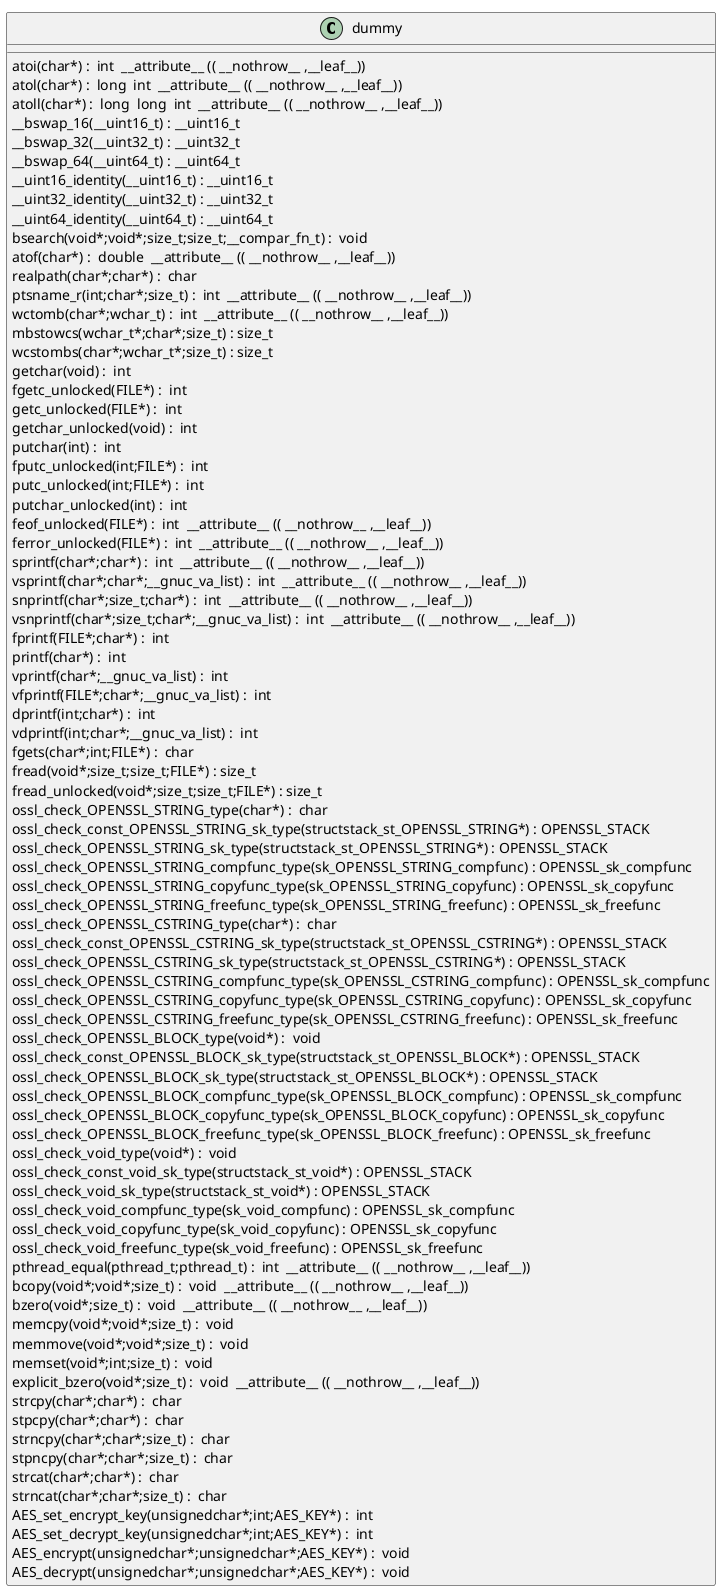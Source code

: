 @startuml
!pragma layout smetana
class dummy {
atoi(char*) :  int  __attribute__ (( __nothrow__ ,__leaf__)) [[[./../../.././qc/crypto/aes/aes_core.c.html#195]]]
atol(char*) :  long  int  __attribute__ (( __nothrow__ ,__leaf__)) [[[./../../.././qc/crypto/aes/aes_core.c.html#200]]]
atoll(char*) :  long  long  int  __attribute__ (( __nothrow__ ,__leaf__)) [[[./../../.././qc/crypto/aes/aes_core.c.html#207]]]
__bswap_16(__uint16_t) : __uint16_t [[[./../../.././qc/crypto/aes/aes_core.c.html#507]]]
__bswap_32(__uint32_t) : __uint32_t [[[./../../.././qc/crypto/aes/aes_core.c.html#522]]]
__bswap_64(__uint64_t) : __uint64_t [[[./../../.././qc/crypto/aes/aes_core.c.html#532]]]
__uint16_identity(__uint16_t) : __uint16_t [[[./../../.././qc/crypto/aes/aes_core.c.html#544]]]
__uint32_identity(__uint32_t) : __uint32_t [[[./../../.././qc/crypto/aes/aes_core.c.html#550]]]
__uint64_identity(__uint64_t) : __uint64_t [[[./../../.././qc/crypto/aes/aes_core.c.html#556]]]
bsearch(void*;void*;size_t;size_t;__compar_fn_t) :  void  [[[./../../.././qc/crypto/aes/aes_core.c.html#1224]]]
atof(char*) :  double  __attribute__ (( __nothrow__ ,__leaf__)) [[[./../../.././qc/crypto/aes/aes_core.c.html#1]]]
realpath(char*;char*) :  char  [[[./../../.././qc/crypto/aes/aes_core.c.html#1]]]
ptsname_r(int;char*;size_t) :  int  __attribute__ (( __nothrow__ ,__leaf__)) [[[./../../.././qc/crypto/aes/aes_core.c.html#1]]]
wctomb(char*;wchar_t) :  int  __attribute__ (( __nothrow__ ,__leaf__)) [[[./../../.././qc/crypto/aes/aes_core.c.html#1]]]
mbstowcs(wchar_t*;char*;size_t) : size_t [[[./../../.././qc/crypto/aes/aes_core.c.html#1]]]
wcstombs(char*;wchar_t*;size_t) : size_t [[[./../../.././qc/crypto/aes/aes_core.c.html#1]]]
getchar(void) :  int  [[[./../../.././qc/crypto/aes/aes_core.c.html#1]]]
fgetc_unlocked(FILE*) :  int  [[[./../../.././qc/crypto/aes/aes_core.c.html#1]]]
getc_unlocked(FILE*) :  int  [[[./../../.././qc/crypto/aes/aes_core.c.html#1]]]
getchar_unlocked(void) :  int  [[[./../../.././qc/crypto/aes/aes_core.c.html#1]]]
putchar(int) :  int  [[[./../../.././qc/crypto/aes/aes_core.c.html#1]]]
fputc_unlocked(int;FILE*) :  int  [[[./../../.././qc/crypto/aes/aes_core.c.html#1]]]
putc_unlocked(int;FILE*) :  int  [[[./../../.././qc/crypto/aes/aes_core.c.html#1]]]
putchar_unlocked(int) :  int  [[[./../../.././qc/crypto/aes/aes_core.c.html#1]]]
feof_unlocked(FILE*) :  int  __attribute__ (( __nothrow__ ,__leaf__)) [[[./../../.././qc/crypto/aes/aes_core.c.html#1]]]
ferror_unlocked(FILE*) :  int  __attribute__ (( __nothrow__ ,__leaf__)) [[[./../../.././qc/crypto/aes/aes_core.c.html#1]]]
sprintf(char*;char*) :  int  __attribute__ (( __nothrow__ ,__leaf__)) [[[./../../.././qc/crypto/aes/aes_core.c.html#1]]]
vsprintf(char*;char*;__gnuc_va_list) :  int  __attribute__ (( __nothrow__ ,__leaf__)) [[[./../../.././qc/crypto/aes/aes_core.c.html#1]]]
snprintf(char*;size_t;char*) :  int  __attribute__ (( __nothrow__ ,__leaf__)) [[[./../../.././qc/crypto/aes/aes_core.c.html#1]]]
vsnprintf(char*;size_t;char*;__gnuc_va_list) :  int  __attribute__ (( __nothrow__ ,__leaf__)) [[[./../../.././qc/crypto/aes/aes_core.c.html#1]]]
fprintf(FILE*;char*) :  int  [[[./../../.././qc/crypto/aes/aes_core.c.html#1]]]
printf(char*) :  int  [[[./../../.././qc/crypto/aes/aes_core.c.html#1]]]
vprintf(char*;__gnuc_va_list) :  int  [[[./../../.././qc/crypto/aes/aes_core.c.html#1]]]
vfprintf(FILE*;char*;__gnuc_va_list) :  int  [[[./../../.././qc/crypto/aes/aes_core.c.html#1]]]
dprintf(int;char*) :  int  [[[./../../.././qc/crypto/aes/aes_core.c.html#1]]]
vdprintf(int;char*;__gnuc_va_list) :  int  [[[./../../.././qc/crypto/aes/aes_core.c.html#1]]]
fgets(char*;int;FILE*) :  char  [[[./../../.././qc/crypto/aes/aes_core.c.html#1]]]
fread(void*;size_t;size_t;FILE*) : size_t [[[./../../.././qc/crypto/aes/aes_core.c.html#1]]]
fread_unlocked(void*;size_t;size_t;FILE*) : size_t [[[./../../.././qc/crypto/aes/aes_core.c.html#1]]]
ossl_check_OPENSSL_STRING_type(char*) :  char  [[[./../../.././qc/crypto/aes/aes_core.c.html#1]]]
ossl_check_const_OPENSSL_STRING_sk_type(structstack_st_OPENSSL_STRING*) : OPENSSL_STACK [[[./../../.././qc/crypto/aes/aes_core.c.html#1]]]
ossl_check_OPENSSL_STRING_sk_type(structstack_st_OPENSSL_STRING*) : OPENSSL_STACK [[[./../../.././qc/crypto/aes/aes_core.c.html#1]]]
ossl_check_OPENSSL_STRING_compfunc_type(sk_OPENSSL_STRING_compfunc) : OPENSSL_sk_compfunc [[[./../../.././qc/crypto/aes/aes_core.c.html#1]]]
ossl_check_OPENSSL_STRING_copyfunc_type(sk_OPENSSL_STRING_copyfunc) : OPENSSL_sk_copyfunc [[[./../../.././qc/crypto/aes/aes_core.c.html#1]]]
ossl_check_OPENSSL_STRING_freefunc_type(sk_OPENSSL_STRING_freefunc) : OPENSSL_sk_freefunc [[[./../../.././qc/crypto/aes/aes_core.c.html#1]]]
ossl_check_OPENSSL_CSTRING_type(char*) :  char  [[[./../../.././qc/crypto/aes/aes_core.c.html#1]]]
ossl_check_const_OPENSSL_CSTRING_sk_type(structstack_st_OPENSSL_CSTRING*) : OPENSSL_STACK [[[./../../.././qc/crypto/aes/aes_core.c.html#1]]]
ossl_check_OPENSSL_CSTRING_sk_type(structstack_st_OPENSSL_CSTRING*) : OPENSSL_STACK [[[./../../.././qc/crypto/aes/aes_core.c.html#1]]]
ossl_check_OPENSSL_CSTRING_compfunc_type(sk_OPENSSL_CSTRING_compfunc) : OPENSSL_sk_compfunc [[[./../../.././qc/crypto/aes/aes_core.c.html#1]]]
ossl_check_OPENSSL_CSTRING_copyfunc_type(sk_OPENSSL_CSTRING_copyfunc) : OPENSSL_sk_copyfunc [[[./../../.././qc/crypto/aes/aes_core.c.html#1]]]
ossl_check_OPENSSL_CSTRING_freefunc_type(sk_OPENSSL_CSTRING_freefunc) : OPENSSL_sk_freefunc [[[./../../.././qc/crypto/aes/aes_core.c.html#1]]]
ossl_check_OPENSSL_BLOCK_type(void*) :  void  [[[./../../.././qc/crypto/aes/aes_core.c.html#1]]]
ossl_check_const_OPENSSL_BLOCK_sk_type(structstack_st_OPENSSL_BLOCK*) : OPENSSL_STACK [[[./../../.././qc/crypto/aes/aes_core.c.html#1]]]
ossl_check_OPENSSL_BLOCK_sk_type(structstack_st_OPENSSL_BLOCK*) : OPENSSL_STACK [[[./../../.././qc/crypto/aes/aes_core.c.html#1]]]
ossl_check_OPENSSL_BLOCK_compfunc_type(sk_OPENSSL_BLOCK_compfunc) : OPENSSL_sk_compfunc [[[./../../.././qc/crypto/aes/aes_core.c.html#1]]]
ossl_check_OPENSSL_BLOCK_copyfunc_type(sk_OPENSSL_BLOCK_copyfunc) : OPENSSL_sk_copyfunc [[[./../../.././qc/crypto/aes/aes_core.c.html#1]]]
ossl_check_OPENSSL_BLOCK_freefunc_type(sk_OPENSSL_BLOCK_freefunc) : OPENSSL_sk_freefunc [[[./../../.././qc/crypto/aes/aes_core.c.html#1]]]
ossl_check_void_type(void*) :  void  [[[./../../.././qc/crypto/aes/aes_core.c.html#1]]]
ossl_check_const_void_sk_type(structstack_st_void*) : OPENSSL_STACK [[[./../../.././qc/crypto/aes/aes_core.c.html#1]]]
ossl_check_void_sk_type(structstack_st_void*) : OPENSSL_STACK [[[./../../.././qc/crypto/aes/aes_core.c.html#1]]]
ossl_check_void_compfunc_type(sk_void_compfunc) : OPENSSL_sk_compfunc [[[./../../.././qc/crypto/aes/aes_core.c.html#1]]]
ossl_check_void_copyfunc_type(sk_void_copyfunc) : OPENSSL_sk_copyfunc [[[./../../.././qc/crypto/aes/aes_core.c.html#1]]]
ossl_check_void_freefunc_type(sk_void_freefunc) : OPENSSL_sk_freefunc [[[./../../.././qc/crypto/aes/aes_core.c.html#1]]]
pthread_equal(pthread_t;pthread_t) :  int  __attribute__ (( __nothrow__ ,__leaf__)) [[[./../../.././qc/crypto/aes/aes_core.c.html#1]]]
bcopy(void*;void*;size_t) :  void  __attribute__ (( __nothrow__ ,__leaf__)) [[[./../../.././qc/crypto/aes/aes_core.c.html#1]]]
bzero(void*;size_t) :  void  __attribute__ (( __nothrow__ ,__leaf__)) [[[./../../.././qc/crypto/aes/aes_core.c.html#1]]]
memcpy(void*;void*;size_t) :  void  [[[./../../.././qc/crypto/aes/aes_core.c.html#1]]]
memmove(void*;void*;size_t) :  void  [[[./../../.././qc/crypto/aes/aes_core.c.html#1]]]
memset(void*;int;size_t) :  void  [[[./../../.././qc/crypto/aes/aes_core.c.html#1]]]
explicit_bzero(void*;size_t) :  void  __attribute__ (( __nothrow__ ,__leaf__)) [[[./../../.././qc/crypto/aes/aes_core.c.html#1]]]
strcpy(char*;char*) :  char  [[[./../../.././qc/crypto/aes/aes_core.c.html#1]]]
stpcpy(char*;char*) :  char  [[[./../../.././qc/crypto/aes/aes_core.c.html#1]]]
strncpy(char*;char*;size_t) :  char  [[[./../../.././qc/crypto/aes/aes_core.c.html#1]]]
stpncpy(char*;char*;size_t) :  char  [[[./../../.././qc/crypto/aes/aes_core.c.html#1]]]
strcat(char*;char*) :  char  [[[./../../.././qc/crypto/aes/aes_core.c.html#1]]]
strncat(char*;char*;size_t) :  char  [[[./../../.././qc/crypto/aes/aes_core.c.html#1]]]
AES_set_encrypt_key(unsignedchar*;int;AES_KEY*) :  int  [[[./../../.././qc/crypto/aes/aes_core.c.html#1]]]
AES_set_decrypt_key(unsignedchar*;int;AES_KEY*) :  int  [[[./../../.././qc/crypto/aes/aes_core.c.html#1]]]
AES_encrypt(unsignedchar*;unsignedchar*;AES_KEY*) :  void  [[[./../../.././qc/crypto/aes/aes_core.c.html#1]]]
AES_decrypt(unsignedchar*;unsignedchar*;AES_KEY*) :  void  [[[./../../.././qc/crypto/aes/aes_core.c.html#1]]]
} 
@enduml
